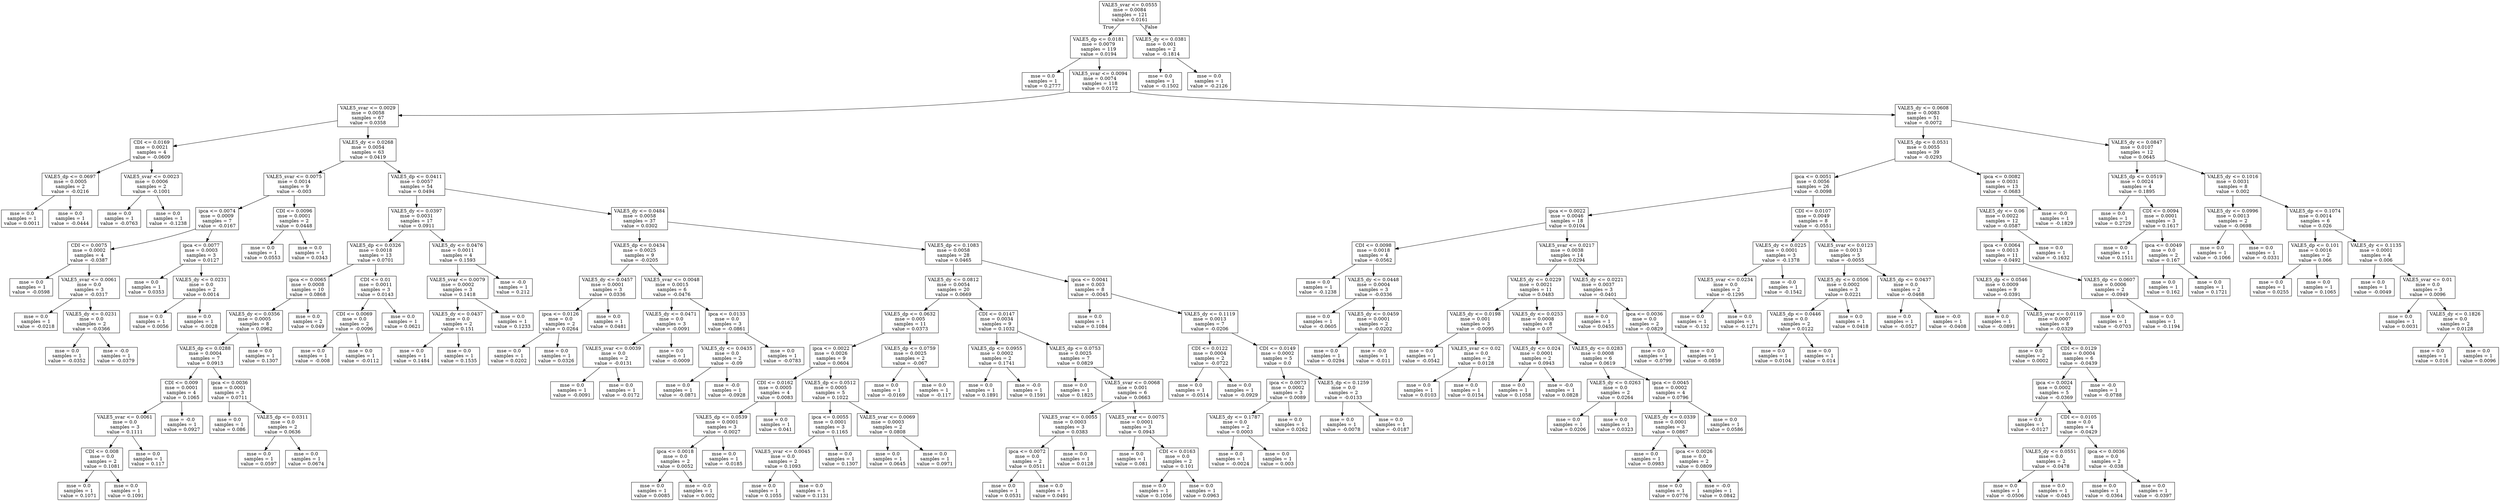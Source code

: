digraph Tree {
node [shape=box] ;
0 [label="VALE5_svar <= 0.0555\nmse = 0.0084\nsamples = 121\nvalue = 0.0161"] ;
1 [label="VALE5_dp <= 0.0181\nmse = 0.0079\nsamples = 119\nvalue = 0.0194"] ;
0 -> 1 [labeldistance=2.5, labelangle=45, headlabel="True"] ;
2 [label="mse = 0.0\nsamples = 1\nvalue = 0.2777"] ;
1 -> 2 ;
3 [label="VALE5_svar <= 0.0094\nmse = 0.0074\nsamples = 118\nvalue = 0.0172"] ;
1 -> 3 ;
4 [label="VALE5_svar <= 0.0029\nmse = 0.0058\nsamples = 67\nvalue = 0.0358"] ;
3 -> 4 ;
5 [label="CDI <= 0.0169\nmse = 0.0021\nsamples = 4\nvalue = -0.0609"] ;
4 -> 5 ;
6 [label="VALE5_dp <= 0.0697\nmse = 0.0005\nsamples = 2\nvalue = -0.0216"] ;
5 -> 6 ;
7 [label="mse = 0.0\nsamples = 1\nvalue = 0.0011"] ;
6 -> 7 ;
8 [label="mse = 0.0\nsamples = 1\nvalue = -0.0444"] ;
6 -> 8 ;
9 [label="VALE5_svar <= 0.0023\nmse = 0.0006\nsamples = 2\nvalue = -0.1001"] ;
5 -> 9 ;
10 [label="mse = 0.0\nsamples = 1\nvalue = -0.0763"] ;
9 -> 10 ;
11 [label="mse = 0.0\nsamples = 1\nvalue = -0.1238"] ;
9 -> 11 ;
12 [label="VALE5_dy <= 0.0268\nmse = 0.0054\nsamples = 63\nvalue = 0.0419"] ;
4 -> 12 ;
13 [label="VALE5_svar <= 0.0075\nmse = 0.0014\nsamples = 9\nvalue = -0.003"] ;
12 -> 13 ;
14 [label="ipca <= 0.0074\nmse = 0.0009\nsamples = 7\nvalue = -0.0167"] ;
13 -> 14 ;
15 [label="CDI <= 0.0075\nmse = 0.0002\nsamples = 4\nvalue = -0.0387"] ;
14 -> 15 ;
16 [label="mse = 0.0\nsamples = 1\nvalue = -0.0598"] ;
15 -> 16 ;
17 [label="VALE5_svar <= 0.0061\nmse = 0.0\nsamples = 3\nvalue = -0.0317"] ;
15 -> 17 ;
18 [label="mse = 0.0\nsamples = 1\nvalue = -0.0218"] ;
17 -> 18 ;
19 [label="VALE5_dy <= 0.0231\nmse = 0.0\nsamples = 2\nvalue = -0.0366"] ;
17 -> 19 ;
20 [label="mse = 0.0\nsamples = 1\nvalue = -0.0352"] ;
19 -> 20 ;
21 [label="mse = -0.0\nsamples = 1\nvalue = -0.0379"] ;
19 -> 21 ;
22 [label="ipca <= 0.0077\nmse = 0.0003\nsamples = 3\nvalue = 0.0127"] ;
14 -> 22 ;
23 [label="mse = 0.0\nsamples = 1\nvalue = 0.0353"] ;
22 -> 23 ;
24 [label="VALE5_dy <= 0.0231\nmse = 0.0\nsamples = 2\nvalue = 0.0014"] ;
22 -> 24 ;
25 [label="mse = 0.0\nsamples = 1\nvalue = 0.0056"] ;
24 -> 25 ;
26 [label="mse = 0.0\nsamples = 1\nvalue = -0.0028"] ;
24 -> 26 ;
27 [label="CDI <= 0.0096\nmse = 0.0001\nsamples = 2\nvalue = 0.0448"] ;
13 -> 27 ;
28 [label="mse = 0.0\nsamples = 1\nvalue = 0.0553"] ;
27 -> 28 ;
29 [label="mse = 0.0\nsamples = 1\nvalue = 0.0343"] ;
27 -> 29 ;
30 [label="VALE5_dp <= 0.0411\nmse = 0.0057\nsamples = 54\nvalue = 0.0494"] ;
12 -> 30 ;
31 [label="VALE5_dy <= 0.0397\nmse = 0.0031\nsamples = 17\nvalue = 0.0911"] ;
30 -> 31 ;
32 [label="VALE5_dp <= 0.0326\nmse = 0.0018\nsamples = 13\nvalue = 0.0701"] ;
31 -> 32 ;
33 [label="ipca <= 0.0065\nmse = 0.0008\nsamples = 10\nvalue = 0.0868"] ;
32 -> 33 ;
34 [label="VALE5_dy <= 0.0356\nmse = 0.0005\nsamples = 8\nvalue = 0.0962"] ;
33 -> 34 ;
35 [label="VALE5_dp <= 0.0288\nmse = 0.0004\nsamples = 7\nvalue = 0.0913"] ;
34 -> 35 ;
36 [label="CDI <= 0.009\nmse = 0.0001\nsamples = 4\nvalue = 0.1065"] ;
35 -> 36 ;
37 [label="VALE5_svar <= 0.0061\nmse = 0.0\nsamples = 3\nvalue = 0.1111"] ;
36 -> 37 ;
38 [label="CDI <= 0.008\nmse = 0.0\nsamples = 2\nvalue = 0.1081"] ;
37 -> 38 ;
39 [label="mse = 0.0\nsamples = 1\nvalue = 0.1071"] ;
38 -> 39 ;
40 [label="mse = 0.0\nsamples = 1\nvalue = 0.1091"] ;
38 -> 40 ;
41 [label="mse = 0.0\nsamples = 1\nvalue = 0.117"] ;
37 -> 41 ;
42 [label="mse = -0.0\nsamples = 1\nvalue = 0.0927"] ;
36 -> 42 ;
43 [label="ipca <= 0.0036\nmse = 0.0001\nsamples = 3\nvalue = 0.0711"] ;
35 -> 43 ;
44 [label="mse = 0.0\nsamples = 1\nvalue = 0.086"] ;
43 -> 44 ;
45 [label="VALE5_dp <= 0.0311\nmse = 0.0\nsamples = 2\nvalue = 0.0636"] ;
43 -> 45 ;
46 [label="mse = 0.0\nsamples = 1\nvalue = 0.0597"] ;
45 -> 46 ;
47 [label="mse = 0.0\nsamples = 1\nvalue = 0.0674"] ;
45 -> 47 ;
48 [label="mse = 0.0\nsamples = 1\nvalue = 0.1307"] ;
34 -> 48 ;
49 [label="mse = 0.0\nsamples = 2\nvalue = 0.049"] ;
33 -> 49 ;
50 [label="CDI <= 0.01\nmse = 0.0011\nsamples = 3\nvalue = 0.0143"] ;
32 -> 50 ;
51 [label="CDI <= 0.0069\nmse = 0.0\nsamples = 2\nvalue = -0.0096"] ;
50 -> 51 ;
52 [label="mse = 0.0\nsamples = 1\nvalue = -0.008"] ;
51 -> 52 ;
53 [label="mse = 0.0\nsamples = 1\nvalue = -0.0112"] ;
51 -> 53 ;
54 [label="mse = 0.0\nsamples = 1\nvalue = 0.0621"] ;
50 -> 54 ;
55 [label="VALE5_dy <= 0.0476\nmse = 0.0011\nsamples = 4\nvalue = 0.1593"] ;
31 -> 55 ;
56 [label="VALE5_svar <= 0.0079\nmse = 0.0002\nsamples = 3\nvalue = 0.1418"] ;
55 -> 56 ;
57 [label="VALE5_dy <= 0.0437\nmse = 0.0\nsamples = 2\nvalue = 0.151"] ;
56 -> 57 ;
58 [label="mse = 0.0\nsamples = 1\nvalue = 0.1484"] ;
57 -> 58 ;
59 [label="mse = 0.0\nsamples = 1\nvalue = 0.1535"] ;
57 -> 59 ;
60 [label="mse = 0.0\nsamples = 1\nvalue = 0.1233"] ;
56 -> 60 ;
61 [label="mse = -0.0\nsamples = 1\nvalue = 0.212"] ;
55 -> 61 ;
62 [label="VALE5_dy <= 0.0484\nmse = 0.0058\nsamples = 37\nvalue = 0.0302"] ;
30 -> 62 ;
63 [label="VALE5_dp <= 0.0434\nmse = 0.0025\nsamples = 9\nvalue = -0.0205"] ;
62 -> 63 ;
64 [label="VALE5_dy <= 0.0457\nmse = 0.0001\nsamples = 3\nvalue = 0.0336"] ;
63 -> 64 ;
65 [label="ipca <= 0.0126\nmse = 0.0\nsamples = 2\nvalue = 0.0264"] ;
64 -> 65 ;
66 [label="mse = 0.0\nsamples = 1\nvalue = 0.0202"] ;
65 -> 66 ;
67 [label="mse = 0.0\nsamples = 1\nvalue = 0.0326"] ;
65 -> 67 ;
68 [label="mse = 0.0\nsamples = 1\nvalue = 0.0481"] ;
64 -> 68 ;
69 [label="VALE5_svar <= 0.0048\nmse = 0.0015\nsamples = 6\nvalue = -0.0476"] ;
63 -> 69 ;
70 [label="VALE5_dy <= 0.0471\nmse = 0.0\nsamples = 3\nvalue = -0.0091"] ;
69 -> 70 ;
71 [label="VALE5_svar <= 0.0039\nmse = 0.0\nsamples = 2\nvalue = -0.0131"] ;
70 -> 71 ;
72 [label="mse = 0.0\nsamples = 1\nvalue = -0.0091"] ;
71 -> 72 ;
73 [label="mse = 0.0\nsamples = 1\nvalue = -0.0172"] ;
71 -> 73 ;
74 [label="mse = 0.0\nsamples = 1\nvalue = -0.0009"] ;
70 -> 74 ;
75 [label="ipca <= 0.0133\nmse = 0.0\nsamples = 3\nvalue = -0.0861"] ;
69 -> 75 ;
76 [label="VALE5_dy <= 0.0435\nmse = 0.0\nsamples = 2\nvalue = -0.09"] ;
75 -> 76 ;
77 [label="mse = 0.0\nsamples = 1\nvalue = -0.0871"] ;
76 -> 77 ;
78 [label="mse = -0.0\nsamples = 1\nvalue = -0.0928"] ;
76 -> 78 ;
79 [label="mse = 0.0\nsamples = 1\nvalue = -0.0783"] ;
75 -> 79 ;
80 [label="VALE5_dp <= 0.1083\nmse = 0.0058\nsamples = 28\nvalue = 0.0465"] ;
62 -> 80 ;
81 [label="VALE5_dy <= 0.0812\nmse = 0.0054\nsamples = 20\nvalue = 0.0669"] ;
80 -> 81 ;
82 [label="VALE5_dp <= 0.0632\nmse = 0.005\nsamples = 11\nvalue = 0.0373"] ;
81 -> 82 ;
83 [label="ipca <= 0.0022\nmse = 0.0026\nsamples = 9\nvalue = 0.0604"] ;
82 -> 83 ;
84 [label="CDI <= 0.0162\nmse = 0.0005\nsamples = 4\nvalue = 0.0083"] ;
83 -> 84 ;
85 [label="VALE5_dp <= 0.0539\nmse = 0.0001\nsamples = 3\nvalue = -0.0027"] ;
84 -> 85 ;
86 [label="ipca <= 0.0018\nmse = 0.0\nsamples = 2\nvalue = 0.0052"] ;
85 -> 86 ;
87 [label="mse = 0.0\nsamples = 1\nvalue = 0.0085"] ;
86 -> 87 ;
88 [label="mse = -0.0\nsamples = 1\nvalue = 0.002"] ;
86 -> 88 ;
89 [label="mse = 0.0\nsamples = 1\nvalue = -0.0185"] ;
85 -> 89 ;
90 [label="mse = 0.0\nsamples = 1\nvalue = 0.041"] ;
84 -> 90 ;
91 [label="VALE5_dp <= 0.0512\nmse = 0.0005\nsamples = 5\nvalue = 0.1022"] ;
83 -> 91 ;
92 [label="ipca <= 0.0055\nmse = 0.0001\nsamples = 3\nvalue = 0.1165"] ;
91 -> 92 ;
93 [label="VALE5_svar <= 0.0045\nmse = 0.0\nsamples = 2\nvalue = 0.1093"] ;
92 -> 93 ;
94 [label="mse = 0.0\nsamples = 1\nvalue = 0.1055"] ;
93 -> 94 ;
95 [label="mse = 0.0\nsamples = 1\nvalue = 0.1131"] ;
93 -> 95 ;
96 [label="mse = 0.0\nsamples = 1\nvalue = 0.1307"] ;
92 -> 96 ;
97 [label="VALE5_svar <= 0.0069\nmse = 0.0003\nsamples = 2\nvalue = 0.0808"] ;
91 -> 97 ;
98 [label="mse = 0.0\nsamples = 1\nvalue = 0.0645"] ;
97 -> 98 ;
99 [label="mse = 0.0\nsamples = 1\nvalue = 0.0971"] ;
97 -> 99 ;
100 [label="VALE5_dp <= 0.0759\nmse = 0.0025\nsamples = 2\nvalue = -0.067"] ;
82 -> 100 ;
101 [label="mse = 0.0\nsamples = 1\nvalue = -0.0169"] ;
100 -> 101 ;
102 [label="mse = 0.0\nsamples = 1\nvalue = -0.117"] ;
100 -> 102 ;
103 [label="CDI <= 0.0147\nmse = 0.0034\nsamples = 9\nvalue = 0.1032"] ;
81 -> 103 ;
104 [label="VALE5_dp <= 0.0955\nmse = 0.0002\nsamples = 2\nvalue = 0.1741"] ;
103 -> 104 ;
105 [label="mse = 0.0\nsamples = 1\nvalue = 0.1891"] ;
104 -> 105 ;
106 [label="mse = -0.0\nsamples = 1\nvalue = 0.1591"] ;
104 -> 106 ;
107 [label="VALE5_dp <= 0.0753\nmse = 0.0025\nsamples = 7\nvalue = 0.0829"] ;
103 -> 107 ;
108 [label="mse = 0.0\nsamples = 1\nvalue = 0.1825"] ;
107 -> 108 ;
109 [label="VALE5_svar <= 0.0068\nmse = 0.001\nsamples = 6\nvalue = 0.0663"] ;
107 -> 109 ;
110 [label="VALE5_svar <= 0.0055\nmse = 0.0003\nsamples = 3\nvalue = 0.0383"] ;
109 -> 110 ;
111 [label="ipca <= 0.0072\nmse = 0.0\nsamples = 2\nvalue = 0.0511"] ;
110 -> 111 ;
112 [label="mse = 0.0\nsamples = 1\nvalue = 0.0531"] ;
111 -> 112 ;
113 [label="mse = 0.0\nsamples = 1\nvalue = 0.0491"] ;
111 -> 113 ;
114 [label="mse = 0.0\nsamples = 1\nvalue = 0.0128"] ;
110 -> 114 ;
115 [label="VALE5_svar <= 0.0075\nmse = 0.0001\nsamples = 3\nvalue = 0.0943"] ;
109 -> 115 ;
116 [label="mse = 0.0\nsamples = 1\nvalue = 0.081"] ;
115 -> 116 ;
117 [label="CDI <= 0.0163\nmse = 0.0\nsamples = 2\nvalue = 0.101"] ;
115 -> 117 ;
118 [label="mse = 0.0\nsamples = 1\nvalue = 0.1056"] ;
117 -> 118 ;
119 [label="mse = 0.0\nsamples = 1\nvalue = 0.0963"] ;
117 -> 119 ;
120 [label="ipca <= 0.0041\nmse = 0.003\nsamples = 8\nvalue = -0.0045"] ;
80 -> 120 ;
121 [label="mse = 0.0\nsamples = 1\nvalue = 0.1084"] ;
120 -> 121 ;
122 [label="VALE5_dy <= 0.1119\nmse = 0.0013\nsamples = 7\nvalue = -0.0206"] ;
120 -> 122 ;
123 [label="CDI <= 0.0122\nmse = 0.0004\nsamples = 2\nvalue = -0.0722"] ;
122 -> 123 ;
124 [label="mse = 0.0\nsamples = 1\nvalue = -0.0514"] ;
123 -> 124 ;
125 [label="mse = 0.0\nsamples = 1\nvalue = -0.0929"] ;
123 -> 125 ;
126 [label="CDI <= 0.0149\nmse = 0.0002\nsamples = 5\nvalue = 0.0"] ;
122 -> 126 ;
127 [label="ipca <= 0.0073\nmse = 0.0002\nsamples = 3\nvalue = 0.0089"] ;
126 -> 127 ;
128 [label="VALE5_dy <= 0.1787\nmse = 0.0\nsamples = 2\nvalue = 0.0003"] ;
127 -> 128 ;
129 [label="mse = 0.0\nsamples = 1\nvalue = -0.0024"] ;
128 -> 129 ;
130 [label="mse = 0.0\nsamples = 1\nvalue = 0.003"] ;
128 -> 130 ;
131 [label="mse = 0.0\nsamples = 1\nvalue = 0.0262"] ;
127 -> 131 ;
132 [label="VALE5_dp <= 0.1259\nmse = 0.0\nsamples = 2\nvalue = -0.0133"] ;
126 -> 132 ;
133 [label="mse = 0.0\nsamples = 1\nvalue = -0.0078"] ;
132 -> 133 ;
134 [label="mse = 0.0\nsamples = 1\nvalue = -0.0187"] ;
132 -> 134 ;
135 [label="VALE5_dy <= 0.0608\nmse = 0.0083\nsamples = 51\nvalue = -0.0072"] ;
3 -> 135 ;
136 [label="VALE5_dp <= 0.0531\nmse = 0.0055\nsamples = 39\nvalue = -0.0293"] ;
135 -> 136 ;
137 [label="ipca <= 0.0051\nmse = 0.0056\nsamples = 26\nvalue = -0.0098"] ;
136 -> 137 ;
138 [label="ipca <= 0.0022\nmse = 0.0046\nsamples = 18\nvalue = 0.0104"] ;
137 -> 138 ;
139 [label="CDI <= 0.0098\nmse = 0.0018\nsamples = 4\nvalue = -0.0562"] ;
138 -> 139 ;
140 [label="mse = 0.0\nsamples = 1\nvalue = -0.1238"] ;
139 -> 140 ;
141 [label="VALE5_dy <= 0.0448\nmse = 0.0004\nsamples = 3\nvalue = -0.0336"] ;
139 -> 141 ;
142 [label="mse = 0.0\nsamples = 1\nvalue = -0.0605"] ;
141 -> 142 ;
143 [label="VALE5_dy <= 0.0459\nmse = 0.0001\nsamples = 2\nvalue = -0.0202"] ;
141 -> 143 ;
144 [label="mse = 0.0\nsamples = 1\nvalue = -0.0294"] ;
143 -> 144 ;
145 [label="mse = -0.0\nsamples = 1\nvalue = -0.011"] ;
143 -> 145 ;
146 [label="VALE5_svar <= 0.0217\nmse = 0.0038\nsamples = 14\nvalue = 0.0294"] ;
138 -> 146 ;
147 [label="VALE5_dy <= 0.0229\nmse = 0.0021\nsamples = 11\nvalue = 0.0483"] ;
146 -> 147 ;
148 [label="VALE5_dy <= 0.0198\nmse = 0.001\nsamples = 3\nvalue = -0.0095"] ;
147 -> 148 ;
149 [label="mse = 0.0\nsamples = 1\nvalue = -0.0542"] ;
148 -> 149 ;
150 [label="VALE5_svar <= 0.02\nmse = 0.0\nsamples = 2\nvalue = 0.0128"] ;
148 -> 150 ;
151 [label="mse = 0.0\nsamples = 1\nvalue = 0.0103"] ;
150 -> 151 ;
152 [label="mse = 0.0\nsamples = 1\nvalue = 0.0154"] ;
150 -> 152 ;
153 [label="VALE5_dy <= 0.0253\nmse = 0.0008\nsamples = 8\nvalue = 0.07"] ;
147 -> 153 ;
154 [label="VALE5_dy <= 0.024\nmse = 0.0001\nsamples = 2\nvalue = 0.0943"] ;
153 -> 154 ;
155 [label="mse = 0.0\nsamples = 1\nvalue = 0.1058"] ;
154 -> 155 ;
156 [label="mse = -0.0\nsamples = 1\nvalue = 0.0828"] ;
154 -> 156 ;
157 [label="VALE5_dy <= 0.0283\nmse = 0.0008\nsamples = 6\nvalue = 0.0619"] ;
153 -> 157 ;
158 [label="VALE5_dy <= 0.0263\nmse = 0.0\nsamples = 2\nvalue = 0.0264"] ;
157 -> 158 ;
159 [label="mse = 0.0\nsamples = 1\nvalue = 0.0206"] ;
158 -> 159 ;
160 [label="mse = 0.0\nsamples = 1\nvalue = 0.0323"] ;
158 -> 160 ;
161 [label="ipca <= 0.0045\nmse = 0.0002\nsamples = 4\nvalue = 0.0796"] ;
157 -> 161 ;
162 [label="VALE5_dy <= 0.0339\nmse = 0.0001\nsamples = 3\nvalue = 0.0867"] ;
161 -> 162 ;
163 [label="mse = 0.0\nsamples = 1\nvalue = 0.0983"] ;
162 -> 163 ;
164 [label="ipca <= 0.0026\nmse = 0.0\nsamples = 2\nvalue = 0.0809"] ;
162 -> 164 ;
165 [label="mse = 0.0\nsamples = 1\nvalue = 0.0776"] ;
164 -> 165 ;
166 [label="mse = -0.0\nsamples = 1\nvalue = 0.0842"] ;
164 -> 166 ;
167 [label="mse = 0.0\nsamples = 1\nvalue = 0.0586"] ;
161 -> 167 ;
168 [label="VALE5_dy <= 0.0221\nmse = 0.0037\nsamples = 3\nvalue = -0.0401"] ;
146 -> 168 ;
169 [label="mse = 0.0\nsamples = 1\nvalue = 0.0455"] ;
168 -> 169 ;
170 [label="ipca <= 0.0036\nmse = 0.0\nsamples = 2\nvalue = -0.0829"] ;
168 -> 170 ;
171 [label="mse = 0.0\nsamples = 1\nvalue = -0.0799"] ;
170 -> 171 ;
172 [label="mse = 0.0\nsamples = 1\nvalue = -0.0859"] ;
170 -> 172 ;
173 [label="CDI <= 0.0107\nmse = 0.0049\nsamples = 8\nvalue = -0.0551"] ;
137 -> 173 ;
174 [label="VALE5_dy <= 0.0225\nmse = 0.0001\nsamples = 3\nvalue = -0.1378"] ;
173 -> 174 ;
175 [label="VALE5_svar <= 0.0234\nmse = 0.0\nsamples = 2\nvalue = -0.1295"] ;
174 -> 175 ;
176 [label="mse = 0.0\nsamples = 1\nvalue = -0.132"] ;
175 -> 176 ;
177 [label="mse = 0.0\nsamples = 1\nvalue = -0.1271"] ;
175 -> 177 ;
178 [label="mse = -0.0\nsamples = 1\nvalue = -0.1542"] ;
174 -> 178 ;
179 [label="VALE5_svar <= 0.0123\nmse = 0.0013\nsamples = 5\nvalue = -0.0055"] ;
173 -> 179 ;
180 [label="VALE5_dy <= 0.0506\nmse = 0.0002\nsamples = 3\nvalue = 0.0221"] ;
179 -> 180 ;
181 [label="VALE5_dp <= 0.0446\nmse = 0.0\nsamples = 2\nvalue = 0.0122"] ;
180 -> 181 ;
182 [label="mse = 0.0\nsamples = 1\nvalue = 0.0104"] ;
181 -> 182 ;
183 [label="mse = 0.0\nsamples = 1\nvalue = 0.014"] ;
181 -> 183 ;
184 [label="mse = 0.0\nsamples = 1\nvalue = 0.0418"] ;
180 -> 184 ;
185 [label="VALE5_dp <= 0.0437\nmse = 0.0\nsamples = 2\nvalue = -0.0468"] ;
179 -> 185 ;
186 [label="mse = 0.0\nsamples = 1\nvalue = -0.0527"] ;
185 -> 186 ;
187 [label="mse = -0.0\nsamples = 1\nvalue = -0.0408"] ;
185 -> 187 ;
188 [label="ipca <= 0.0082\nmse = 0.0031\nsamples = 13\nvalue = -0.0683"] ;
136 -> 188 ;
189 [label="VALE5_dy <= 0.06\nmse = 0.0022\nsamples = 12\nvalue = -0.0587"] ;
188 -> 189 ;
190 [label="ipca <= 0.0064\nmse = 0.0013\nsamples = 11\nvalue = -0.0492"] ;
189 -> 190 ;
191 [label="VALE5_dp <= 0.0546\nmse = 0.0009\nsamples = 9\nvalue = -0.0391"] ;
190 -> 191 ;
192 [label="mse = 0.0\nsamples = 1\nvalue = -0.0891"] ;
191 -> 192 ;
193 [label="VALE5_svar <= 0.0119\nmse = 0.0007\nsamples = 8\nvalue = -0.0329"] ;
191 -> 193 ;
194 [label="mse = 0.0\nsamples = 2\nvalue = 0.0002"] ;
193 -> 194 ;
195 [label="CDI <= 0.0129\nmse = 0.0004\nsamples = 6\nvalue = -0.0439"] ;
193 -> 195 ;
196 [label="ipca <= 0.0024\nmse = 0.0002\nsamples = 5\nvalue = -0.0369"] ;
195 -> 196 ;
197 [label="mse = 0.0\nsamples = 1\nvalue = -0.0127"] ;
196 -> 197 ;
198 [label="CDI <= 0.0105\nmse = 0.0\nsamples = 4\nvalue = -0.0429"] ;
196 -> 198 ;
199 [label="VALE5_dy <= 0.0551\nmse = 0.0\nsamples = 2\nvalue = -0.0478"] ;
198 -> 199 ;
200 [label="mse = 0.0\nsamples = 1\nvalue = -0.0506"] ;
199 -> 200 ;
201 [label="mse = 0.0\nsamples = 1\nvalue = -0.045"] ;
199 -> 201 ;
202 [label="ipca <= 0.0036\nmse = 0.0\nsamples = 2\nvalue = -0.038"] ;
198 -> 202 ;
203 [label="mse = 0.0\nsamples = 1\nvalue = -0.0364"] ;
202 -> 203 ;
204 [label="mse = 0.0\nsamples = 1\nvalue = -0.0397"] ;
202 -> 204 ;
205 [label="mse = -0.0\nsamples = 1\nvalue = -0.0788"] ;
195 -> 205 ;
206 [label="VALE5_dp <= 0.0607\nmse = 0.0006\nsamples = 2\nvalue = -0.0949"] ;
190 -> 206 ;
207 [label="mse = 0.0\nsamples = 1\nvalue = -0.0703"] ;
206 -> 207 ;
208 [label="mse = 0.0\nsamples = 1\nvalue = -0.1194"] ;
206 -> 208 ;
209 [label="mse = 0.0\nsamples = 1\nvalue = -0.1632"] ;
189 -> 209 ;
210 [label="mse = -0.0\nsamples = 1\nvalue = -0.1829"] ;
188 -> 210 ;
211 [label="VALE5_dy <= 0.0847\nmse = 0.0107\nsamples = 12\nvalue = 0.0645"] ;
135 -> 211 ;
212 [label="VALE5_dp <= 0.0519\nmse = 0.0024\nsamples = 4\nvalue = 0.1895"] ;
211 -> 212 ;
213 [label="mse = 0.0\nsamples = 1\nvalue = 0.2729"] ;
212 -> 213 ;
214 [label="CDI <= 0.0094\nmse = 0.0001\nsamples = 3\nvalue = 0.1617"] ;
212 -> 214 ;
215 [label="mse = 0.0\nsamples = 1\nvalue = 0.1511"] ;
214 -> 215 ;
216 [label="ipca <= 0.0049\nmse = 0.0\nsamples = 2\nvalue = 0.167"] ;
214 -> 216 ;
217 [label="mse = 0.0\nsamples = 1\nvalue = 0.162"] ;
216 -> 217 ;
218 [label="mse = 0.0\nsamples = 1\nvalue = 0.1721"] ;
216 -> 218 ;
219 [label="VALE5_dy <= 0.1016\nmse = 0.0031\nsamples = 8\nvalue = 0.002"] ;
211 -> 219 ;
220 [label="VALE5_dy <= 0.0996\nmse = 0.0013\nsamples = 2\nvalue = -0.0698"] ;
219 -> 220 ;
221 [label="mse = 0.0\nsamples = 1\nvalue = -0.1066"] ;
220 -> 221 ;
222 [label="mse = 0.0\nsamples = 1\nvalue = -0.0331"] ;
220 -> 222 ;
223 [label="VALE5_dp <= 0.1074\nmse = 0.0014\nsamples = 6\nvalue = 0.026"] ;
219 -> 223 ;
224 [label="VALE5_dp <= 0.101\nmse = 0.0016\nsamples = 2\nvalue = 0.066"] ;
223 -> 224 ;
225 [label="mse = 0.0\nsamples = 1\nvalue = 0.0255"] ;
224 -> 225 ;
226 [label="mse = 0.0\nsamples = 1\nvalue = 0.1065"] ;
224 -> 226 ;
227 [label="VALE5_dy <= 0.1135\nmse = 0.0001\nsamples = 4\nvalue = 0.006"] ;
223 -> 227 ;
228 [label="mse = 0.0\nsamples = 1\nvalue = -0.0049"] ;
227 -> 228 ;
229 [label="VALE5_svar <= 0.01\nmse = 0.0\nsamples = 3\nvalue = 0.0096"] ;
227 -> 229 ;
230 [label="mse = 0.0\nsamples = 1\nvalue = 0.0031"] ;
229 -> 230 ;
231 [label="VALE5_dy <= 0.1826\nmse = 0.0\nsamples = 2\nvalue = 0.0128"] ;
229 -> 231 ;
232 [label="mse = 0.0\nsamples = 1\nvalue = 0.016"] ;
231 -> 232 ;
233 [label="mse = 0.0\nsamples = 1\nvalue = 0.0096"] ;
231 -> 233 ;
234 [label="VALE5_dy <= 0.0381\nmse = 0.001\nsamples = 2\nvalue = -0.1814"] ;
0 -> 234 [labeldistance=2.5, labelangle=-45, headlabel="False"] ;
235 [label="mse = 0.0\nsamples = 1\nvalue = -0.1502"] ;
234 -> 235 ;
236 [label="mse = 0.0\nsamples = 1\nvalue = -0.2126"] ;
234 -> 236 ;
}